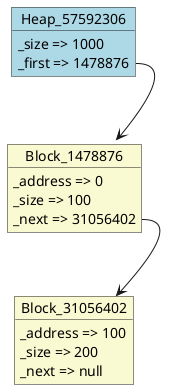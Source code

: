 @startuml object
object Heap_57592306#LightBlue {
  _size => 1000
  _first => 1478876
}
object Block_1478876#LightGoldenRodYellow {
  _address => 0
  _size => 100
  _next => 31056402
}
object Block_31056402#LightGoldenRodYellow {
  _address => 100
  _size => 200
  _next => null
}
Block_1478876::_next --> Block_31056402
Heap_57592306::_first --> Block_1478876
@enduml
